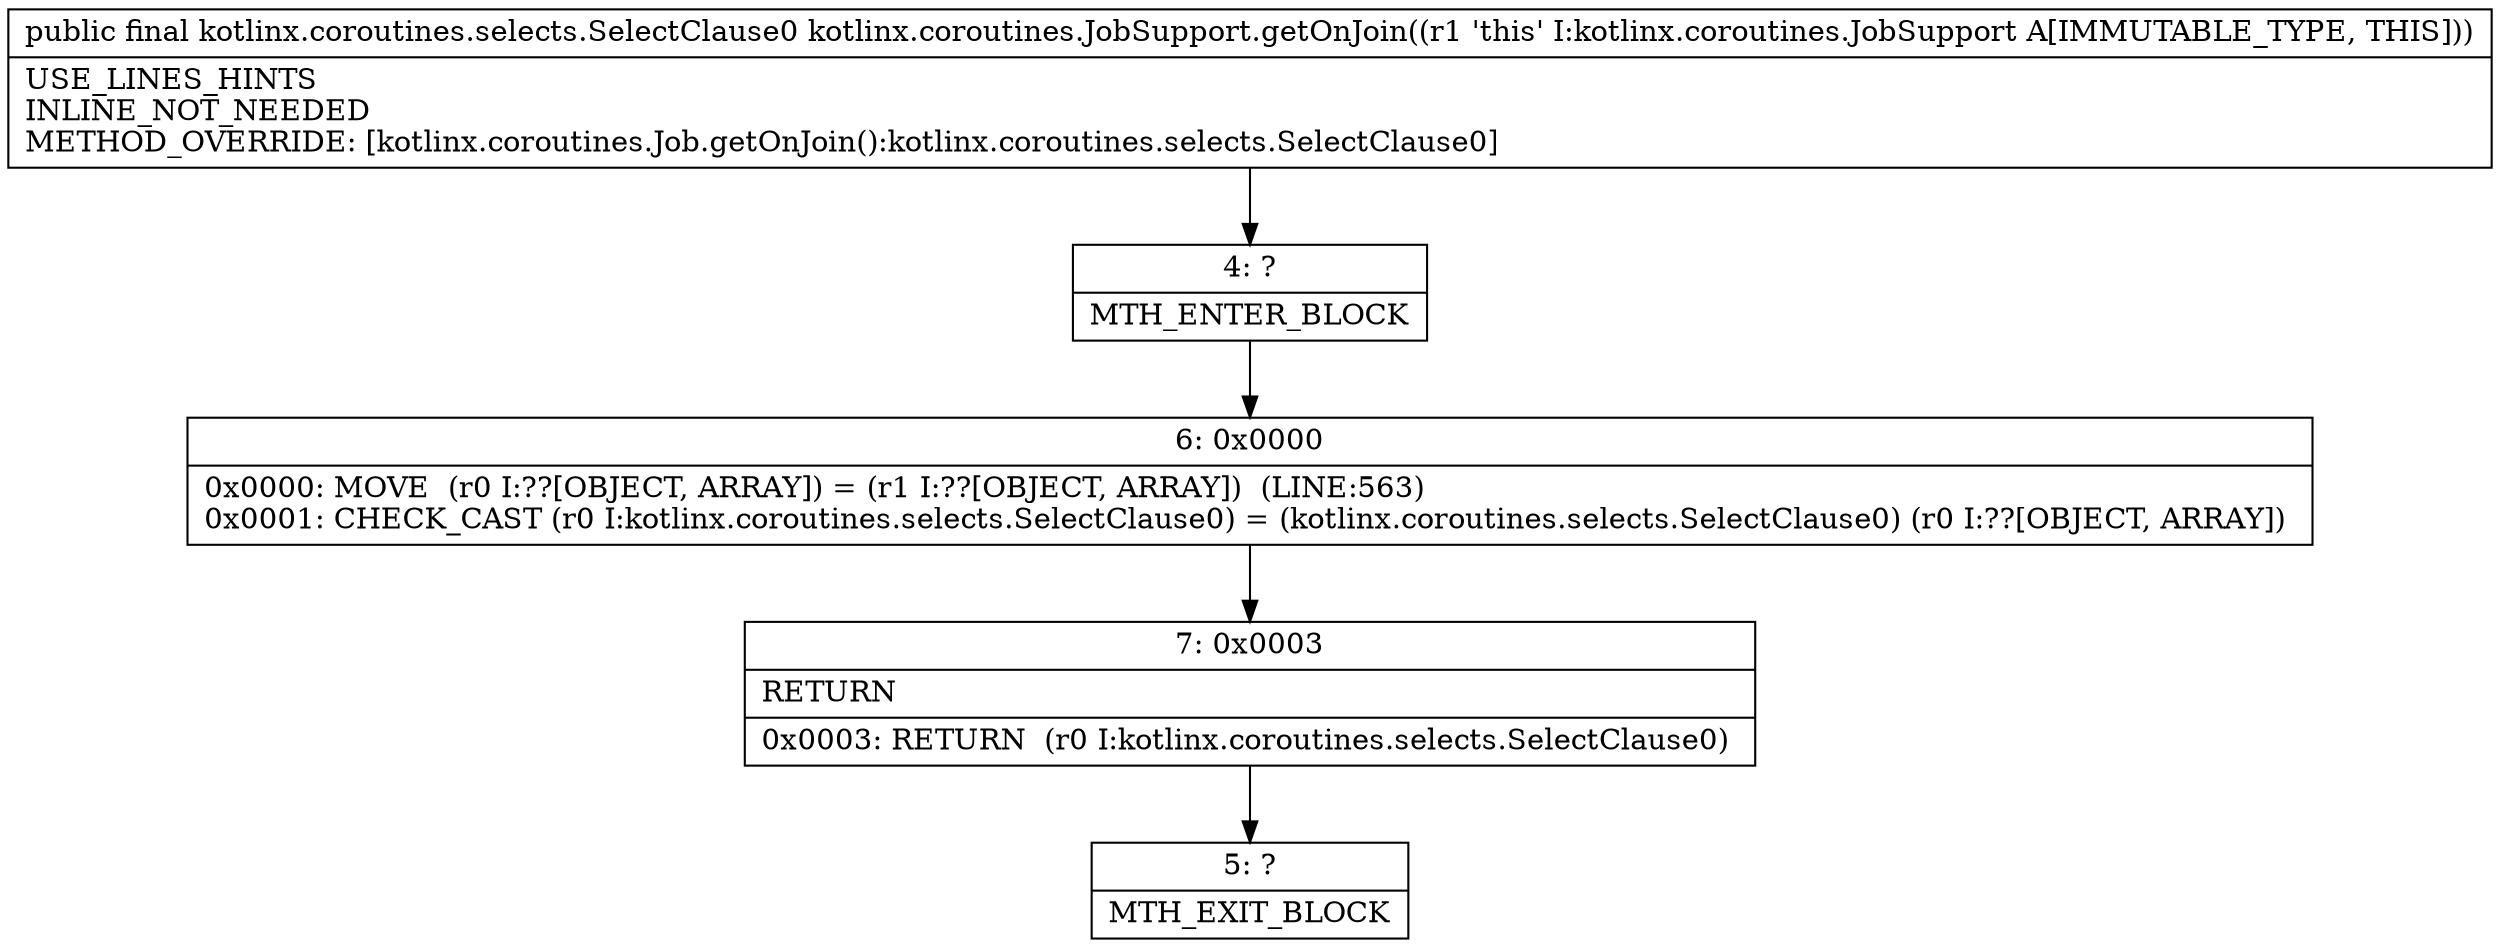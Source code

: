 digraph "CFG forkotlinx.coroutines.JobSupport.getOnJoin()Lkotlinx\/coroutines\/selects\/SelectClause0;" {
Node_4 [shape=record,label="{4\:\ ?|MTH_ENTER_BLOCK\l}"];
Node_6 [shape=record,label="{6\:\ 0x0000|0x0000: MOVE  (r0 I:??[OBJECT, ARRAY]) = (r1 I:??[OBJECT, ARRAY])  (LINE:563)\l0x0001: CHECK_CAST (r0 I:kotlinx.coroutines.selects.SelectClause0) = (kotlinx.coroutines.selects.SelectClause0) (r0 I:??[OBJECT, ARRAY]) \l}"];
Node_7 [shape=record,label="{7\:\ 0x0003|RETURN\l|0x0003: RETURN  (r0 I:kotlinx.coroutines.selects.SelectClause0) \l}"];
Node_5 [shape=record,label="{5\:\ ?|MTH_EXIT_BLOCK\l}"];
MethodNode[shape=record,label="{public final kotlinx.coroutines.selects.SelectClause0 kotlinx.coroutines.JobSupport.getOnJoin((r1 'this' I:kotlinx.coroutines.JobSupport A[IMMUTABLE_TYPE, THIS]))  | USE_LINES_HINTS\lINLINE_NOT_NEEDED\lMETHOD_OVERRIDE: [kotlinx.coroutines.Job.getOnJoin():kotlinx.coroutines.selects.SelectClause0]\l}"];
MethodNode -> Node_4;Node_4 -> Node_6;
Node_6 -> Node_7;
Node_7 -> Node_5;
}

